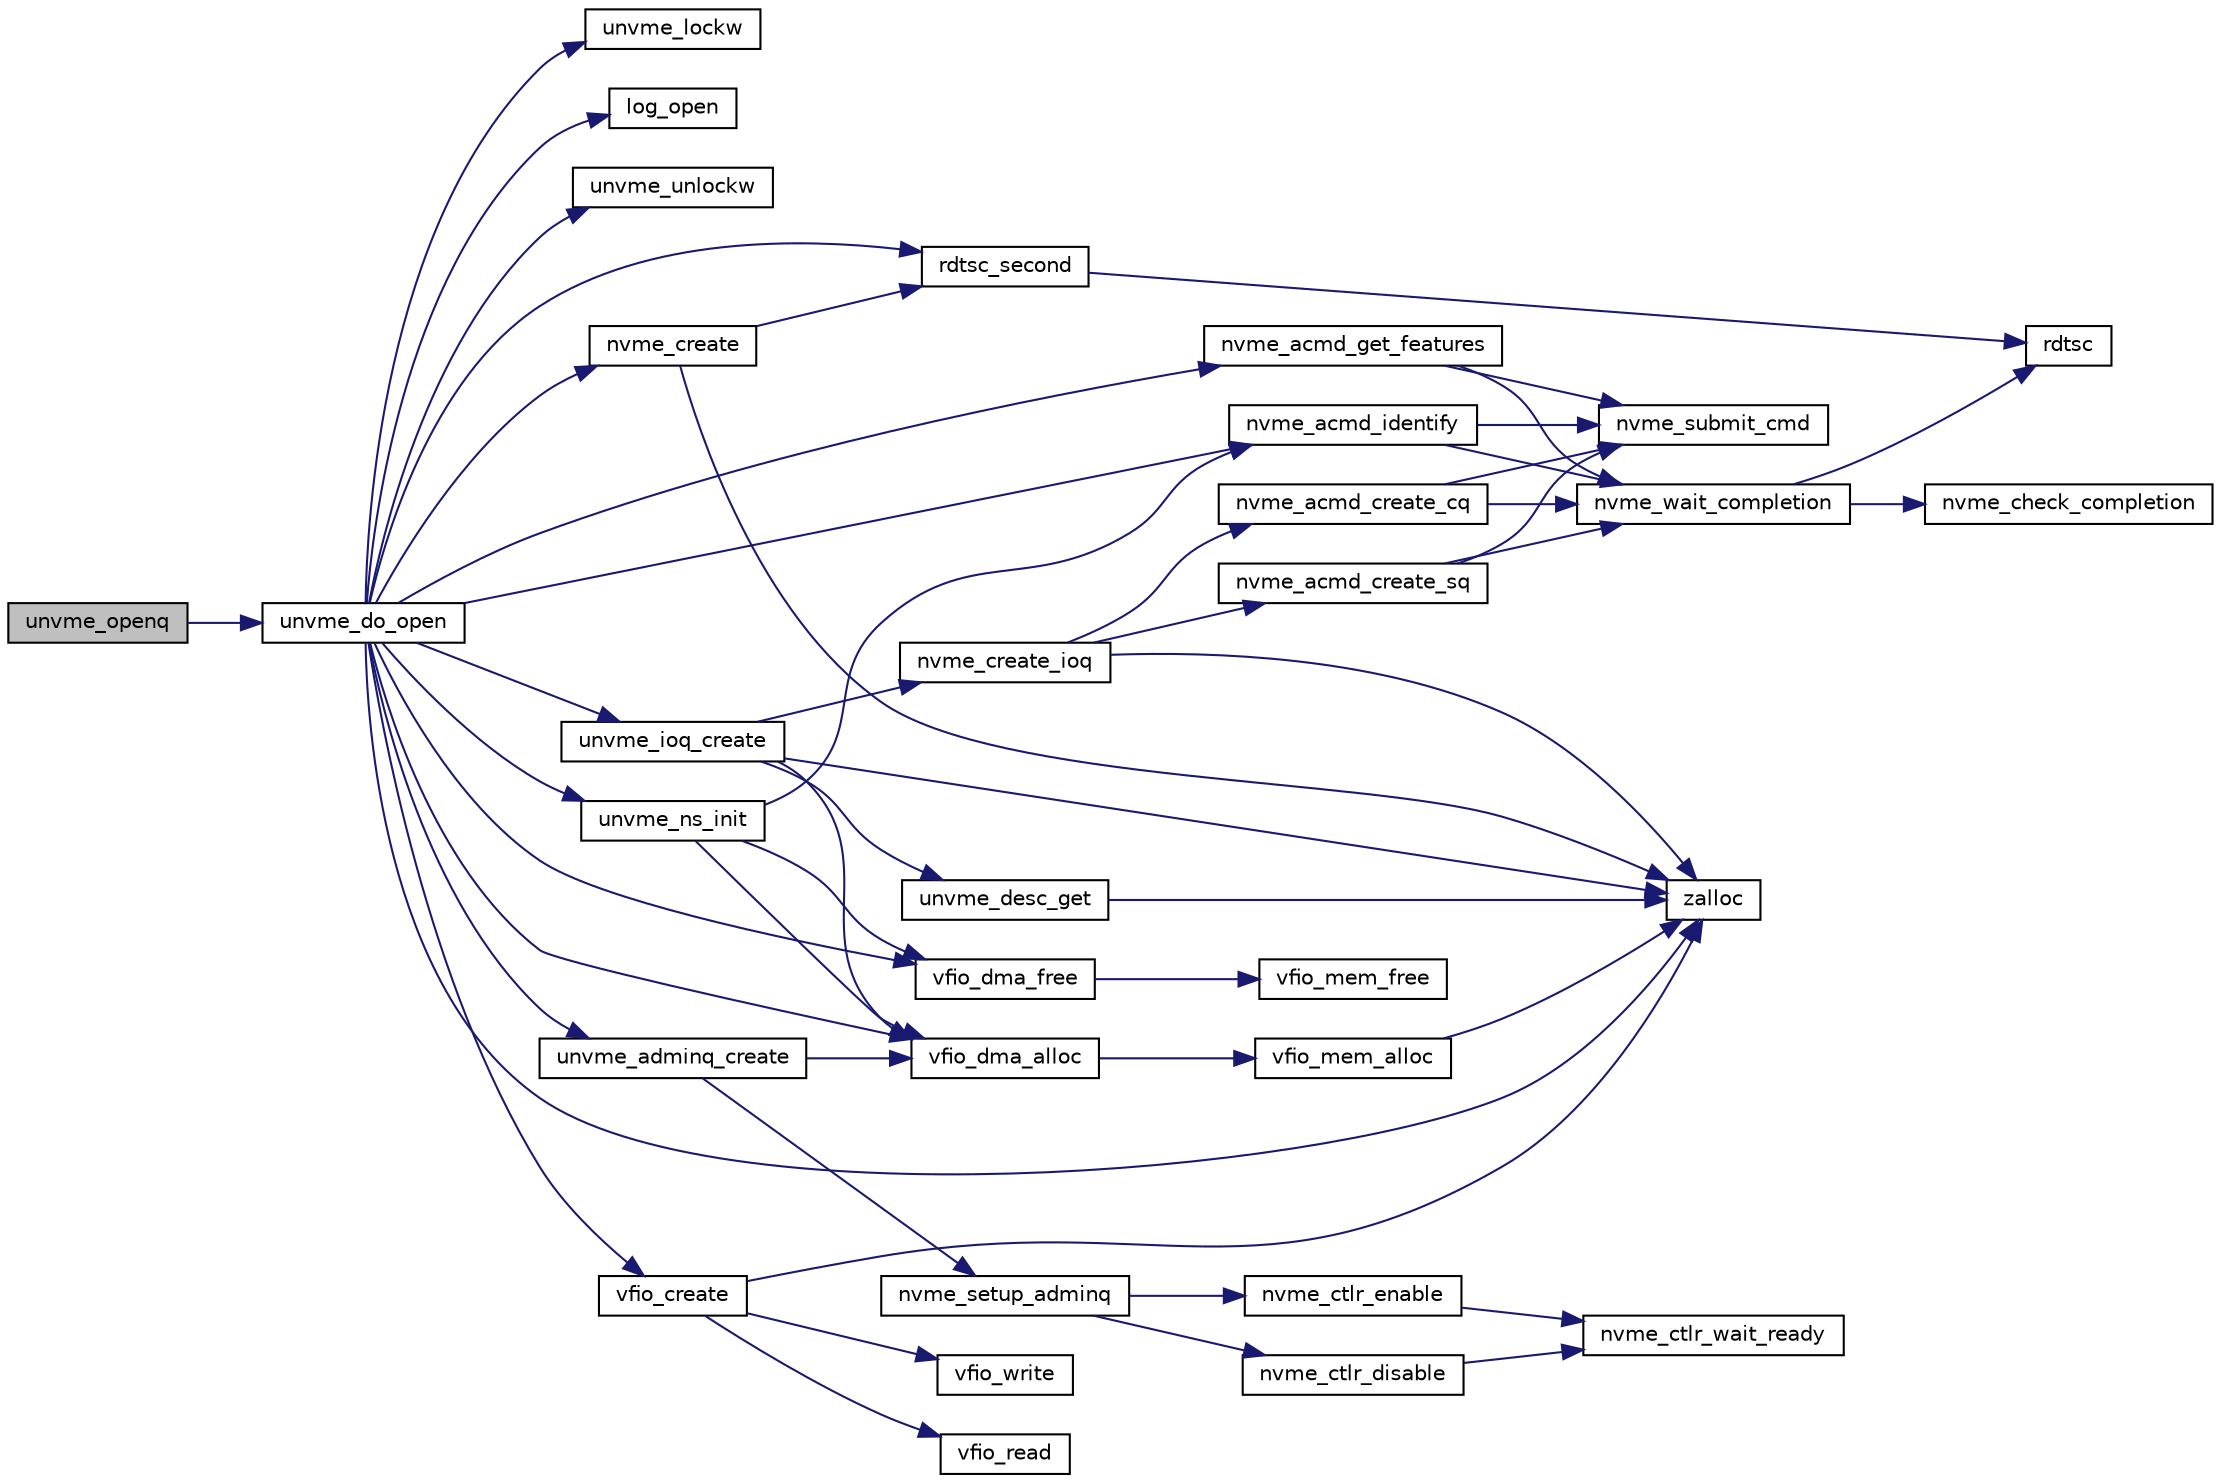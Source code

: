 digraph "unvme_openq"
{
  edge [fontname="Helvetica",fontsize="10",labelfontname="Helvetica",labelfontsize="10"];
  node [fontname="Helvetica",fontsize="10",shape=record];
  rankdir="LR";
  Node1 [label="unvme_openq",height=0.2,width=0.4,color="black", fillcolor="grey75", style="filled", fontcolor="black"];
  Node1 -> Node2 [color="midnightblue",fontsize="10",style="solid",fontname="Helvetica"];
  Node2 [label="unvme_do_open",height=0.2,width=0.4,color="black", fillcolor="white", style="filled",URL="$unvme__core_8c.html#a490bc91c86386a9bdaafab75b9789d01"];
  Node2 -> Node3 [color="midnightblue",fontsize="10",style="solid",fontname="Helvetica"];
  Node3 [label="unvme_lockw",height=0.2,width=0.4,color="black", fillcolor="white", style="filled",URL="$unvme__lock_8h.html#a3ac7f83033513b3f50ba098974c5f576"];
  Node2 -> Node4 [color="midnightblue",fontsize="10",style="solid",fontname="Helvetica"];
  Node4 [label="log_open",height=0.2,width=0.4,color="black", fillcolor="white", style="filled",URL="$unvme__log_8c.html#aa984d9e0d20e3fc9255d9026c4b8a97e"];
  Node2 -> Node5 [color="midnightblue",fontsize="10",style="solid",fontname="Helvetica"];
  Node5 [label="unvme_unlockw",height=0.2,width=0.4,color="black", fillcolor="white", style="filled",URL="$unvme__lock_8h.html#a6ff3d82a38923c504b51212593669f36"];
  Node2 -> Node6 [color="midnightblue",fontsize="10",style="solid",fontname="Helvetica"];
  Node6 [label="rdtsc_second",height=0.2,width=0.4,color="black", fillcolor="white", style="filled",URL="$rdtsc_8h.html#ab67f50df4f3a796e29c4e4b03e6f203e"];
  Node6 -> Node7 [color="midnightblue",fontsize="10",style="solid",fontname="Helvetica"];
  Node7 [label="rdtsc",height=0.2,width=0.4,color="black", fillcolor="white", style="filled",URL="$rdtsc_8h.html#a64eba85413970674e0e6e03af9e9d0f4"];
  Node2 -> Node8 [color="midnightblue",fontsize="10",style="solid",fontname="Helvetica"];
  Node8 [label="zalloc",height=0.2,width=0.4,color="black", fillcolor="white", style="filled",URL="$unvme__log_8h.html#ad0365f35de6857f0533c276a8d243ccc"];
  Node2 -> Node9 [color="midnightblue",fontsize="10",style="solid",fontname="Helvetica"];
  Node9 [label="vfio_create",height=0.2,width=0.4,color="black", fillcolor="white", style="filled",URL="$unvme__vfio_8c.html#a164b53f359d40d4458a780bc13fb2b89"];
  Node9 -> Node8 [color="midnightblue",fontsize="10",style="solid",fontname="Helvetica"];
  Node9 -> Node10 [color="midnightblue",fontsize="10",style="solid",fontname="Helvetica"];
  Node10 [label="vfio_read",height=0.2,width=0.4,color="black", fillcolor="white", style="filled",URL="$unvme__vfio_8c.html#a6e0f59349b9d2d6c8659345c1884f489"];
  Node9 -> Node11 [color="midnightblue",fontsize="10",style="solid",fontname="Helvetica"];
  Node11 [label="vfio_write",height=0.2,width=0.4,color="black", fillcolor="white", style="filled",URL="$unvme__vfio_8c.html#ac7ecd6ec2b411565e629b21a8ffc5ba1"];
  Node2 -> Node12 [color="midnightblue",fontsize="10",style="solid",fontname="Helvetica"];
  Node12 [label="nvme_create",height=0.2,width=0.4,color="black", fillcolor="white", style="filled",URL="$unvme__nvme_8c.html#ad3d25f7fada3e065623f707cbee3b528"];
  Node12 -> Node8 [color="midnightblue",fontsize="10",style="solid",fontname="Helvetica"];
  Node12 -> Node6 [color="midnightblue",fontsize="10",style="solid",fontname="Helvetica"];
  Node2 -> Node13 [color="midnightblue",fontsize="10",style="solid",fontname="Helvetica"];
  Node13 [label="unvme_adminq_create",height=0.2,width=0.4,color="black", fillcolor="white", style="filled",URL="$unvme__core_8c.html#a9e6d59edeee6d9c9a46f2f539e9dee18"];
  Node13 -> Node14 [color="midnightblue",fontsize="10",style="solid",fontname="Helvetica"];
  Node14 [label="vfio_dma_alloc",height=0.2,width=0.4,color="black", fillcolor="white", style="filled",URL="$unvme__vfio_8c.html#a198d04acfeb78988b4431e37eb6e53fd"];
  Node14 -> Node15 [color="midnightblue",fontsize="10",style="solid",fontname="Helvetica"];
  Node15 [label="vfio_mem_alloc",height=0.2,width=0.4,color="black", fillcolor="white", style="filled",URL="$unvme__vfio_8c.html#ab2aad0aa82586d1cb1c54fff5e97f047"];
  Node15 -> Node8 [color="midnightblue",fontsize="10",style="solid",fontname="Helvetica"];
  Node13 -> Node16 [color="midnightblue",fontsize="10",style="solid",fontname="Helvetica"];
  Node16 [label="nvme_setup_adminq",height=0.2,width=0.4,color="black", fillcolor="white", style="filled",URL="$unvme__nvme_8c.html#ae9cde1e1294318442f4f1449fa3fa3d8"];
  Node16 -> Node17 [color="midnightblue",fontsize="10",style="solid",fontname="Helvetica"];
  Node17 [label="nvme_ctlr_disable",height=0.2,width=0.4,color="black", fillcolor="white", style="filled",URL="$unvme__nvme_8c.html#a07e19a085ac3acfc906edc23086c9398"];
  Node17 -> Node18 [color="midnightblue",fontsize="10",style="solid",fontname="Helvetica"];
  Node18 [label="nvme_ctlr_wait_ready",height=0.2,width=0.4,color="black", fillcolor="white", style="filled",URL="$unvme__nvme_8c.html#ace54fb125ce34434626a3f2f0679f088"];
  Node16 -> Node19 [color="midnightblue",fontsize="10",style="solid",fontname="Helvetica"];
  Node19 [label="nvme_ctlr_enable",height=0.2,width=0.4,color="black", fillcolor="white", style="filled",URL="$unvme__nvme_8c.html#a81186514eda42496873393557a046901"];
  Node19 -> Node18 [color="midnightblue",fontsize="10",style="solid",fontname="Helvetica"];
  Node2 -> Node14 [color="midnightblue",fontsize="10",style="solid",fontname="Helvetica"];
  Node2 -> Node20 [color="midnightblue",fontsize="10",style="solid",fontname="Helvetica"];
  Node20 [label="nvme_acmd_identify",height=0.2,width=0.4,color="black", fillcolor="white", style="filled",URL="$unvme__nvme_8c.html#a25ca6d13d3d39daf608c4e7695a62448"];
  Node20 -> Node21 [color="midnightblue",fontsize="10",style="solid",fontname="Helvetica"];
  Node21 [label="nvme_submit_cmd",height=0.2,width=0.4,color="black", fillcolor="white", style="filled",URL="$unvme__nvme_8c.html#a14c1d952a58550e910747273e3dad34b"];
  Node20 -> Node22 [color="midnightblue",fontsize="10",style="solid",fontname="Helvetica"];
  Node22 [label="nvme_wait_completion",height=0.2,width=0.4,color="black", fillcolor="white", style="filled",URL="$unvme__nvme_8c.html#a794ff84022ed6585ba98c6ddbc8b80b7"];
  Node22 -> Node23 [color="midnightblue",fontsize="10",style="solid",fontname="Helvetica"];
  Node23 [label="nvme_check_completion",height=0.2,width=0.4,color="black", fillcolor="white", style="filled",URL="$unvme__nvme_8c.html#a9edecd91d5f175101db078e293f3645d"];
  Node22 -> Node7 [color="midnightblue",fontsize="10",style="solid",fontname="Helvetica"];
  Node2 -> Node24 [color="midnightblue",fontsize="10",style="solid",fontname="Helvetica"];
  Node24 [label="vfio_dma_free",height=0.2,width=0.4,color="black", fillcolor="white", style="filled",URL="$unvme__vfio_8c.html#aafdc4e197d1eb8746f1764e47c03fbae"];
  Node24 -> Node25 [color="midnightblue",fontsize="10",style="solid",fontname="Helvetica"];
  Node25 [label="vfio_mem_free",height=0.2,width=0.4,color="black", fillcolor="white", style="filled",URL="$unvme__vfio_8c.html#a989f068e03968b12b93a5c1a4c56556a"];
  Node2 -> Node26 [color="midnightblue",fontsize="10",style="solid",fontname="Helvetica"];
  Node26 [label="nvme_acmd_get_features",height=0.2,width=0.4,color="black", fillcolor="white", style="filled",URL="$unvme__nvme_8c.html#a4bb2565120d02c0dceea4019ffda8cd3"];
  Node26 -> Node21 [color="midnightblue",fontsize="10",style="solid",fontname="Helvetica"];
  Node26 -> Node22 [color="midnightblue",fontsize="10",style="solid",fontname="Helvetica"];
  Node2 -> Node27 [color="midnightblue",fontsize="10",style="solid",fontname="Helvetica"];
  Node27 [label="unvme_ioq_create",height=0.2,width=0.4,color="black", fillcolor="white", style="filled",URL="$unvme__core_8c.html#a2db5520f33779721dbcfe095995ce938"];
  Node27 -> Node14 [color="midnightblue",fontsize="10",style="solid",fontname="Helvetica"];
  Node27 -> Node28 [color="midnightblue",fontsize="10",style="solid",fontname="Helvetica"];
  Node28 [label="nvme_create_ioq",height=0.2,width=0.4,color="black", fillcolor="white", style="filled",URL="$unvme__nvme_8c.html#a0d1140aabd18c557a9aaf3bcbd4debee"];
  Node28 -> Node8 [color="midnightblue",fontsize="10",style="solid",fontname="Helvetica"];
  Node28 -> Node29 [color="midnightblue",fontsize="10",style="solid",fontname="Helvetica"];
  Node29 [label="nvme_acmd_create_cq",height=0.2,width=0.4,color="black", fillcolor="white", style="filled",URL="$unvme__nvme_8c.html#a169712f0741372a0e86e6ea57ff33766"];
  Node29 -> Node21 [color="midnightblue",fontsize="10",style="solid",fontname="Helvetica"];
  Node29 -> Node22 [color="midnightblue",fontsize="10",style="solid",fontname="Helvetica"];
  Node28 -> Node30 [color="midnightblue",fontsize="10",style="solid",fontname="Helvetica"];
  Node30 [label="nvme_acmd_create_sq",height=0.2,width=0.4,color="black", fillcolor="white", style="filled",URL="$unvme__nvme_8c.html#a9222db65f6c75a36ca551ca1b3bd35f8"];
  Node30 -> Node21 [color="midnightblue",fontsize="10",style="solid",fontname="Helvetica"];
  Node30 -> Node22 [color="midnightblue",fontsize="10",style="solid",fontname="Helvetica"];
  Node27 -> Node8 [color="midnightblue",fontsize="10",style="solid",fontname="Helvetica"];
  Node27 -> Node31 [color="midnightblue",fontsize="10",style="solid",fontname="Helvetica"];
  Node31 [label="unvme_desc_get",height=0.2,width=0.4,color="black", fillcolor="white", style="filled",URL="$unvme__core_8c.html#a511932fb0df801a93437033366f032b7"];
  Node31 -> Node8 [color="midnightblue",fontsize="10",style="solid",fontname="Helvetica"];
  Node2 -> Node32 [color="midnightblue",fontsize="10",style="solid",fontname="Helvetica"];
  Node32 [label="unvme_ns_init",height=0.2,width=0.4,color="black", fillcolor="white", style="filled",URL="$unvme__core_8c.html#a7b47f83b9291ba92b029ee2acfb9734d"];
  Node32 -> Node14 [color="midnightblue",fontsize="10",style="solid",fontname="Helvetica"];
  Node32 -> Node20 [color="midnightblue",fontsize="10",style="solid",fontname="Helvetica"];
  Node32 -> Node24 [color="midnightblue",fontsize="10",style="solid",fontname="Helvetica"];
}

